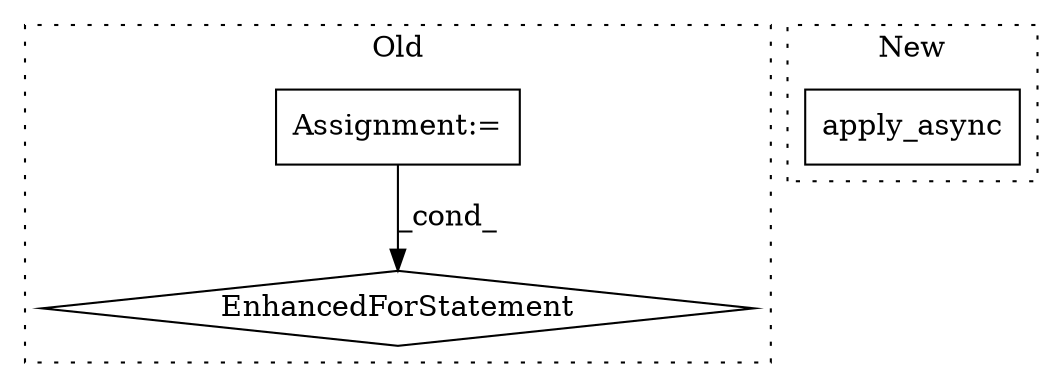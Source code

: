 digraph G {
subgraph cluster0 {
1 [label="EnhancedForStatement" a="70" s="2404,2502" l="61,2" shape="diamond"];
3 [label="Assignment:=" a="7" s="2404,2502" l="61,2" shape="box"];
label = "Old";
style="dotted";
}
subgraph cluster1 {
2 [label="apply_async" a="32" s="2287,2384" l="12,2" shape="box"];
label = "New";
style="dotted";
}
3 -> 1 [label="_cond_"];
}